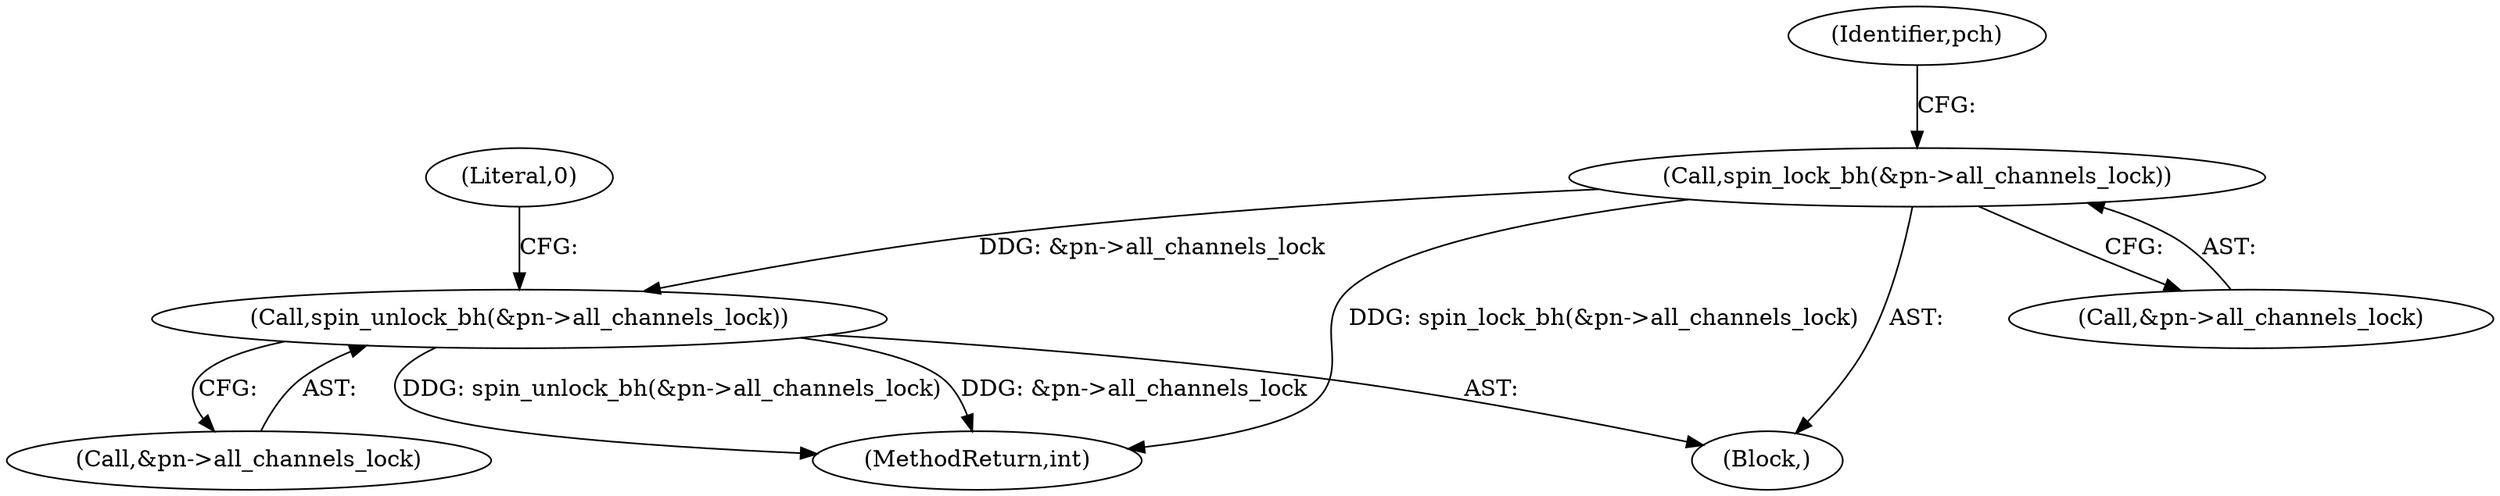 digraph "0_linux_1f461dcdd296eecedaffffc6bae2bfa90bd7eb89@pointer" {
"1000206" [label="(Call,spin_unlock_bh(&pn->all_channels_lock))"];
"1000179" [label="(Call,spin_lock_bh(&pn->all_channels_lock))"];
"1000206" [label="(Call,spin_unlock_bh(&pn->all_channels_lock))"];
"1000187" [label="(Identifier,pch)"];
"1000207" [label="(Call,&pn->all_channels_lock)"];
"1000213" [label="(MethodReturn,int)"];
"1000212" [label="(Literal,0)"];
"1000179" [label="(Call,spin_lock_bh(&pn->all_channels_lock))"];
"1000103" [label="(Block,)"];
"1000180" [label="(Call,&pn->all_channels_lock)"];
"1000206" -> "1000103"  [label="AST: "];
"1000206" -> "1000207"  [label="CFG: "];
"1000207" -> "1000206"  [label="AST: "];
"1000212" -> "1000206"  [label="CFG: "];
"1000206" -> "1000213"  [label="DDG: spin_unlock_bh(&pn->all_channels_lock)"];
"1000206" -> "1000213"  [label="DDG: &pn->all_channels_lock"];
"1000179" -> "1000206"  [label="DDG: &pn->all_channels_lock"];
"1000179" -> "1000103"  [label="AST: "];
"1000179" -> "1000180"  [label="CFG: "];
"1000180" -> "1000179"  [label="AST: "];
"1000187" -> "1000179"  [label="CFG: "];
"1000179" -> "1000213"  [label="DDG: spin_lock_bh(&pn->all_channels_lock)"];
}
